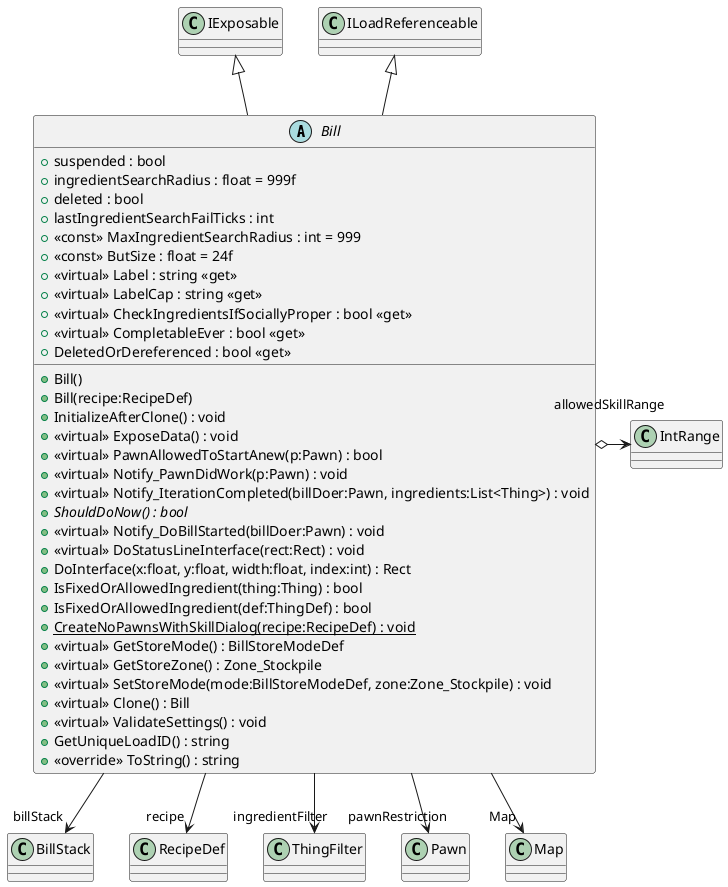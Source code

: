 @startuml
abstract class Bill {
    + suspended : bool
    + ingredientSearchRadius : float = 999f
    + deleted : bool
    + lastIngredientSearchFailTicks : int
    + <<const>> MaxIngredientSearchRadius : int = 999
    + <<const>> ButSize : float = 24f
    + <<virtual>> Label : string <<get>>
    + <<virtual>> LabelCap : string <<get>>
    + <<virtual>> CheckIngredientsIfSociallyProper : bool <<get>>
    + <<virtual>> CompletableEver : bool <<get>>
    + DeletedOrDereferenced : bool <<get>>
    + Bill()
    + Bill(recipe:RecipeDef)
    + InitializeAfterClone() : void
    + <<virtual>> ExposeData() : void
    + <<virtual>> PawnAllowedToStartAnew(p:Pawn) : bool
    + <<virtual>> Notify_PawnDidWork(p:Pawn) : void
    + <<virtual>> Notify_IterationCompleted(billDoer:Pawn, ingredients:List<Thing>) : void
    + {abstract} ShouldDoNow() : bool
    + <<virtual>> Notify_DoBillStarted(billDoer:Pawn) : void
    + <<virtual>> DoStatusLineInterface(rect:Rect) : void
    + DoInterface(x:float, y:float, width:float, index:int) : Rect
    + IsFixedOrAllowedIngredient(thing:Thing) : bool
    + IsFixedOrAllowedIngredient(def:ThingDef) : bool
    + {static} CreateNoPawnsWithSkillDialog(recipe:RecipeDef) : void
    + <<virtual>> GetStoreMode() : BillStoreModeDef
    + <<virtual>> GetStoreZone() : Zone_Stockpile
    + <<virtual>> SetStoreMode(mode:BillStoreModeDef, zone:Zone_Stockpile) : void
    + <<virtual>> Clone() : Bill
    + <<virtual>> ValidateSettings() : void
    + GetUniqueLoadID() : string
    + <<override>> ToString() : string
}
IExposable <|-- Bill
ILoadReferenceable <|-- Bill
Bill --> "billStack" BillStack
Bill --> "recipe" RecipeDef
Bill --> "ingredientFilter" ThingFilter
Bill o-> "allowedSkillRange" IntRange
Bill --> "pawnRestriction" Pawn
Bill --> "Map" Map
@enduml
